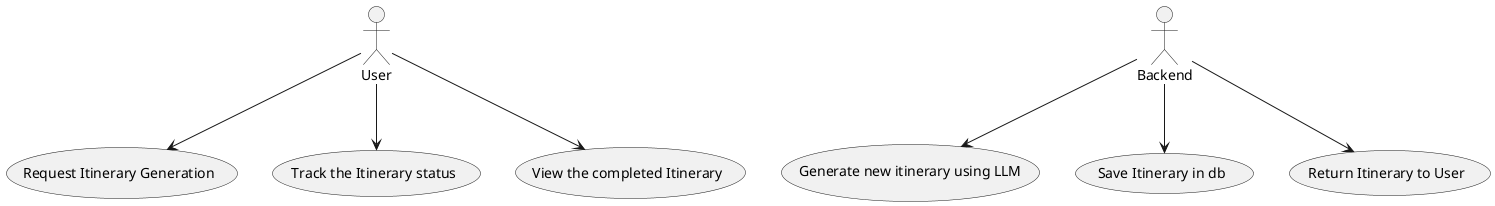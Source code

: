 @startuml
'https://plantuml.com/use-case-diagram

User --> (Request Itinerary Generation)
User --> (Track the Itinerary status)
User --> (View the completed Itinerary)

Backend --> (Generate new itinerary using LLM)
Backend --> (Save Itinerary in db)
Backend --> (Return Itinerary to User)
@enduml